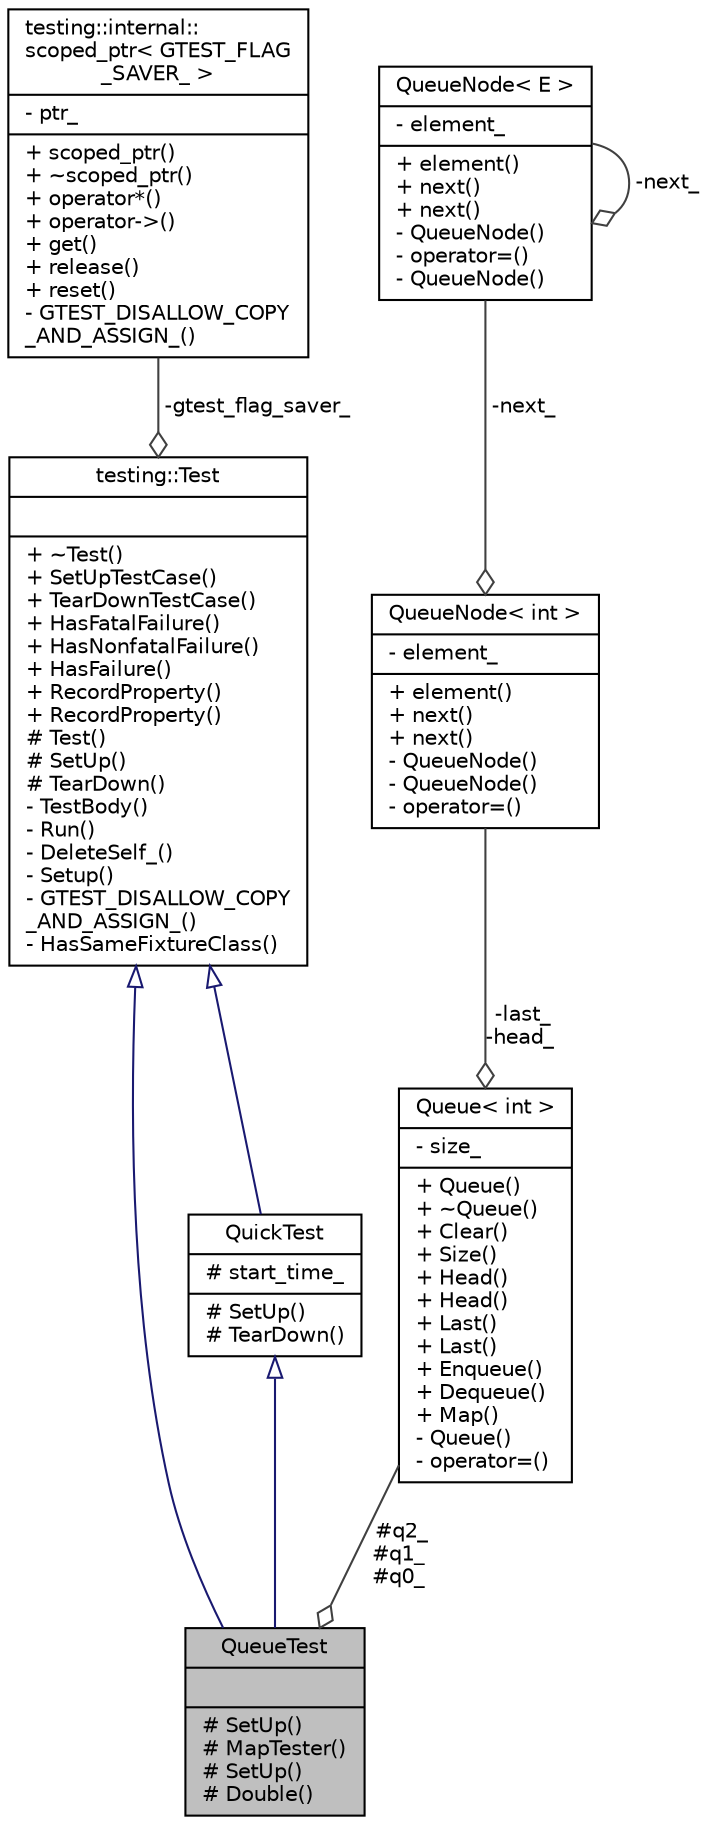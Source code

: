 digraph "QueueTest"
{
  edge [fontname="Helvetica",fontsize="10",labelfontname="Helvetica",labelfontsize="10"];
  node [fontname="Helvetica",fontsize="10",shape=record];
  Node3 [label="{QueueTest\n||# SetUp()\l# MapTester()\l# SetUp()\l# Double()\l}",height=0.2,width=0.4,color="black", fillcolor="grey75", style="filled", fontcolor="black"];
  Node4 -> Node3 [dir="back",color="midnightblue",fontsize="10",style="solid",arrowtail="onormal",fontname="Helvetica"];
  Node4 [label="{QuickTest\n|# start_time_\l|# SetUp()\l# TearDown()\l}",height=0.2,width=0.4,color="black", fillcolor="white", style="filled",URL="$d8/d15/class_quick_test.html"];
  Node5 -> Node4 [dir="back",color="midnightblue",fontsize="10",style="solid",arrowtail="onormal",fontname="Helvetica"];
  Node5 [label="{testing::Test\n||+ ~Test()\l+ SetUpTestCase()\l+ TearDownTestCase()\l+ HasFatalFailure()\l+ HasNonfatalFailure()\l+ HasFailure()\l+ RecordProperty()\l+ RecordProperty()\l# Test()\l# SetUp()\l# TearDown()\l- TestBody()\l- Run()\l- DeleteSelf_()\l- Setup()\l- GTEST_DISALLOW_COPY\l_AND_ASSIGN_()\l- HasSameFixtureClass()\l}",height=0.2,width=0.4,color="black", fillcolor="white", style="filled",URL="$df/d69/classtesting_1_1_test.html"];
  Node6 -> Node5 [color="grey25",fontsize="10",style="solid",label=" -gtest_flag_saver_" ,arrowhead="odiamond",fontname="Helvetica"];
  Node6 [label="{testing::internal::\lscoped_ptr\< GTEST_FLAG\l_SAVER_ \>\n|- ptr_\l|+ scoped_ptr()\l+ ~scoped_ptr()\l+ operator*()\l+ operator-\>()\l+ get()\l+ release()\l+ reset()\l- GTEST_DISALLOW_COPY\l_AND_ASSIGN_()\l}",height=0.2,width=0.4,color="black", fillcolor="white", style="filled",URL="$de/d6a/classtesting_1_1internal_1_1scoped__ptr.html"];
  Node5 -> Node3 [dir="back",color="midnightblue",fontsize="10",style="solid",arrowtail="onormal",fontname="Helvetica"];
  Node7 -> Node3 [color="grey25",fontsize="10",style="solid",label=" #q2_\n#q1_\n#q0_" ,arrowhead="odiamond",fontname="Helvetica"];
  Node7 [label="{Queue\< int \>\n|- size_\l|+ Queue()\l+ ~Queue()\l+ Clear()\l+ Size()\l+ Head()\l+ Head()\l+ Last()\l+ Last()\l+ Enqueue()\l+ Dequeue()\l+ Map()\l- Queue()\l- operator=()\l}",height=0.2,width=0.4,color="black", fillcolor="white", style="filled",URL="$d4/da4/class_queue.html"];
  Node8 -> Node7 [color="grey25",fontsize="10",style="solid",label=" -last_\n-head_" ,arrowhead="odiamond",fontname="Helvetica"];
  Node8 [label="{QueueNode\< int \>\n|- element_\l|+ element()\l+ next()\l+ next()\l- QueueNode()\l- QueueNode()\l- operator=()\l}",height=0.2,width=0.4,color="black", fillcolor="white", style="filled",URL="$d1/d16/class_queue_node.html"];
  Node9 -> Node8 [color="grey25",fontsize="10",style="solid",label=" -next_" ,arrowhead="odiamond",fontname="Helvetica"];
  Node9 [label="{QueueNode\< E \>\n|- element_\l|+ element()\l+ next()\l+ next()\l- QueueNode()\l- operator=()\l- QueueNode()\l}",height=0.2,width=0.4,color="black", fillcolor="white", style="filled",URL="$d1/d16/class_queue_node.html"];
  Node9 -> Node9 [color="grey25",fontsize="10",style="solid",label=" -next_" ,arrowhead="odiamond",fontname="Helvetica"];
}

